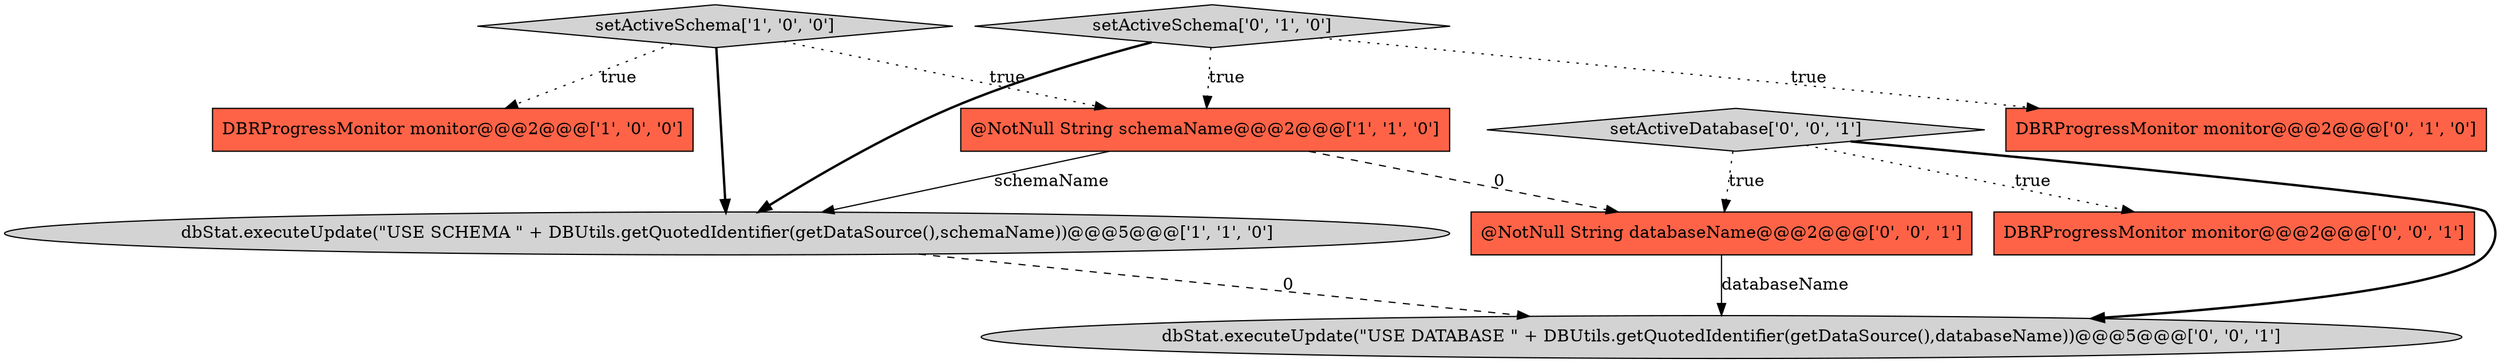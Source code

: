 digraph {
0 [style = filled, label = "setActiveSchema['1', '0', '0']", fillcolor = lightgray, shape = diamond image = "AAA0AAABBB1BBB"];
7 [style = filled, label = "@NotNull String databaseName@@@2@@@['0', '0', '1']", fillcolor = tomato, shape = box image = "AAA0AAABBB3BBB"];
6 [style = filled, label = "DBRProgressMonitor monitor@@@2@@@['0', '0', '1']", fillcolor = tomato, shape = box image = "AAA0AAABBB3BBB"];
5 [style = filled, label = "setActiveSchema['0', '1', '0']", fillcolor = lightgray, shape = diamond image = "AAA0AAABBB2BBB"];
2 [style = filled, label = "dbStat.executeUpdate(\"USE SCHEMA \" + DBUtils.getQuotedIdentifier(getDataSource(),schemaName))@@@5@@@['1', '1', '0']", fillcolor = lightgray, shape = ellipse image = "AAA0AAABBB1BBB"];
1 [style = filled, label = "DBRProgressMonitor monitor@@@2@@@['1', '0', '0']", fillcolor = tomato, shape = box image = "AAA0AAABBB1BBB"];
9 [style = filled, label = "setActiveDatabase['0', '0', '1']", fillcolor = lightgray, shape = diamond image = "AAA0AAABBB3BBB"];
8 [style = filled, label = "dbStat.executeUpdate(\"USE DATABASE \" + DBUtils.getQuotedIdentifier(getDataSource(),databaseName))@@@5@@@['0', '0', '1']", fillcolor = lightgray, shape = ellipse image = "AAA0AAABBB3BBB"];
4 [style = filled, label = "DBRProgressMonitor monitor@@@2@@@['0', '1', '0']", fillcolor = tomato, shape = box image = "AAA0AAABBB2BBB"];
3 [style = filled, label = "@NotNull String schemaName@@@2@@@['1', '1', '0']", fillcolor = tomato, shape = box image = "AAA0AAABBB1BBB"];
5->2 [style = bold, label=""];
2->8 [style = dashed, label="0"];
0->3 [style = dotted, label="true"];
5->4 [style = dotted, label="true"];
0->1 [style = dotted, label="true"];
0->2 [style = bold, label=""];
9->8 [style = bold, label=""];
3->7 [style = dashed, label="0"];
3->2 [style = solid, label="schemaName"];
9->6 [style = dotted, label="true"];
9->7 [style = dotted, label="true"];
5->3 [style = dotted, label="true"];
7->8 [style = solid, label="databaseName"];
}

